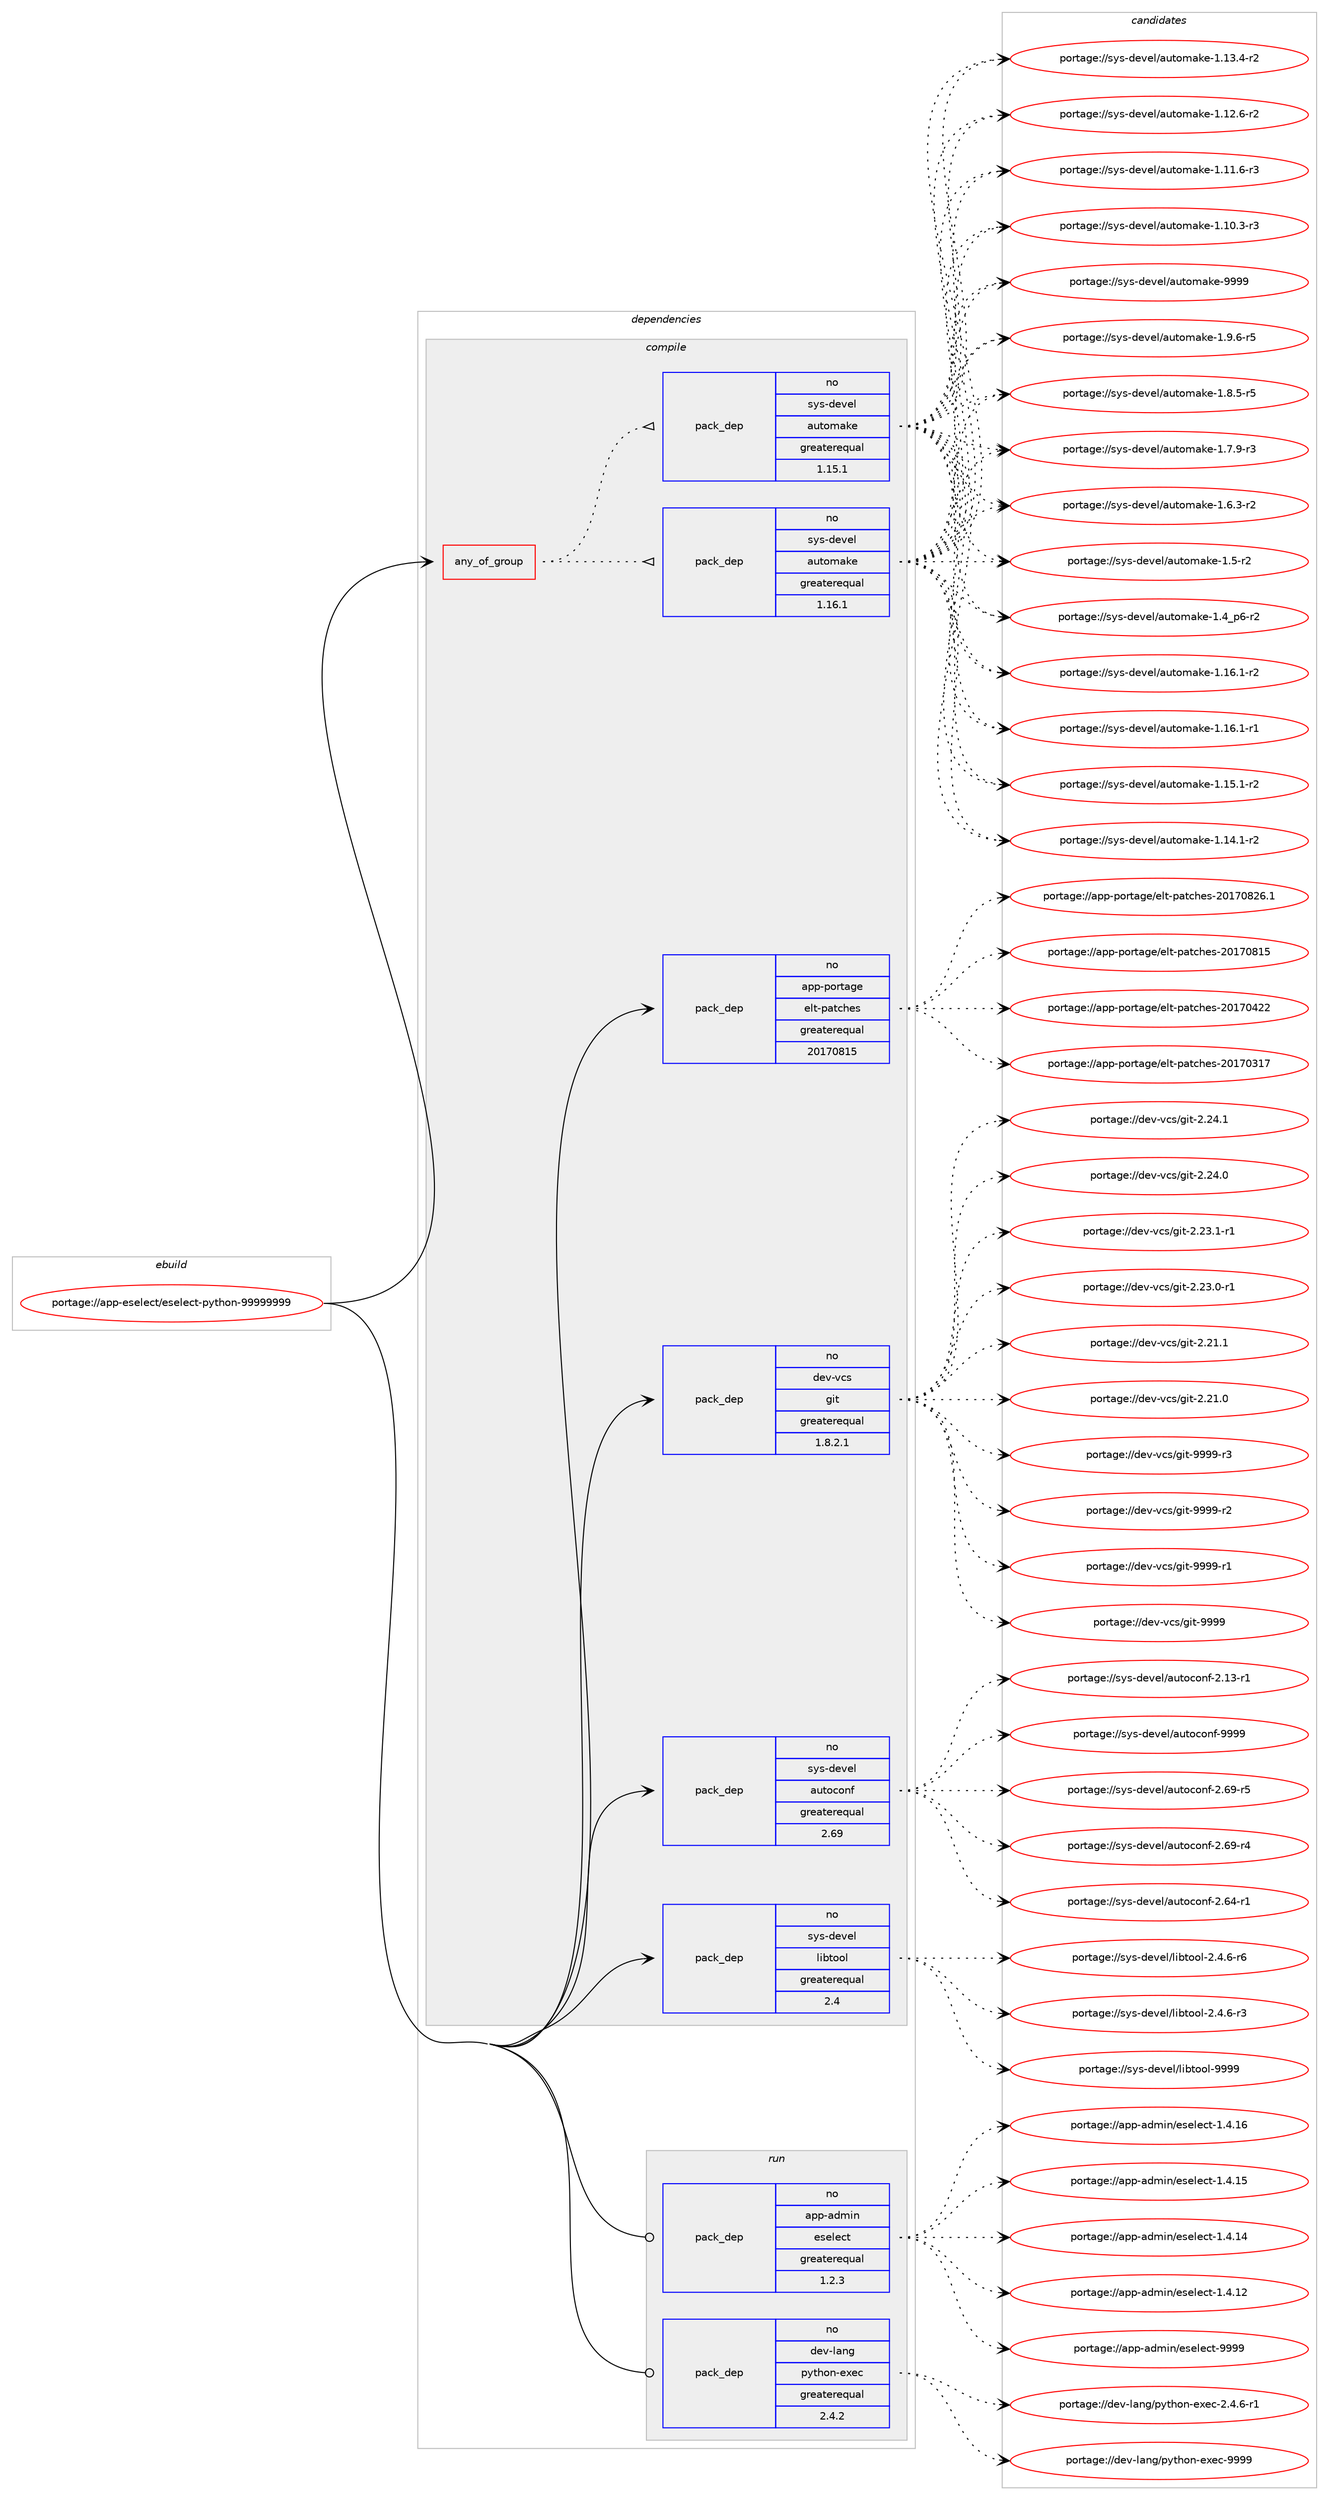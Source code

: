digraph prolog {

# *************
# Graph options
# *************

newrank=true;
concentrate=true;
compound=true;
graph [rankdir=LR,fontname=Helvetica,fontsize=10,ranksep=1.5];#, ranksep=2.5, nodesep=0.2];
edge  [arrowhead=vee];
node  [fontname=Helvetica,fontsize=10];

# **********
# The ebuild
# **********

subgraph cluster_leftcol {
color=gray;
label=<<i>ebuild</i>>;
id [label="portage://app-eselect/eselect-python-99999999", color=red, width=4, href="../app-eselect/eselect-python-99999999.svg"];
}

# ****************
# The dependencies
# ****************

subgraph cluster_midcol {
color=gray;
label=<<i>dependencies</i>>;
subgraph cluster_compile {
fillcolor="#eeeeee";
style=filled;
label=<<i>compile</i>>;
subgraph any8041 {
dependency620519 [label=<<TABLE BORDER="0" CELLBORDER="1" CELLSPACING="0" CELLPADDING="4"><TR><TD CELLPADDING="10">any_of_group</TD></TR></TABLE>>, shape=none, color=red];subgraph pack466855 {
dependency620520 [label=<<TABLE BORDER="0" CELLBORDER="1" CELLSPACING="0" CELLPADDING="4" WIDTH="220"><TR><TD ROWSPAN="6" CELLPADDING="30">pack_dep</TD></TR><TR><TD WIDTH="110">no</TD></TR><TR><TD>sys-devel</TD></TR><TR><TD>automake</TD></TR><TR><TD>greaterequal</TD></TR><TR><TD>1.16.1</TD></TR></TABLE>>, shape=none, color=blue];
}
dependency620519:e -> dependency620520:w [weight=20,style="dotted",arrowhead="oinv"];
subgraph pack466856 {
dependency620521 [label=<<TABLE BORDER="0" CELLBORDER="1" CELLSPACING="0" CELLPADDING="4" WIDTH="220"><TR><TD ROWSPAN="6" CELLPADDING="30">pack_dep</TD></TR><TR><TD WIDTH="110">no</TD></TR><TR><TD>sys-devel</TD></TR><TR><TD>automake</TD></TR><TR><TD>greaterequal</TD></TR><TR><TD>1.15.1</TD></TR></TABLE>>, shape=none, color=blue];
}
dependency620519:e -> dependency620521:w [weight=20,style="dotted",arrowhead="oinv"];
}
id:e -> dependency620519:w [weight=20,style="solid",arrowhead="vee"];
subgraph pack466857 {
dependency620522 [label=<<TABLE BORDER="0" CELLBORDER="1" CELLSPACING="0" CELLPADDING="4" WIDTH="220"><TR><TD ROWSPAN="6" CELLPADDING="30">pack_dep</TD></TR><TR><TD WIDTH="110">no</TD></TR><TR><TD>app-portage</TD></TR><TR><TD>elt-patches</TD></TR><TR><TD>greaterequal</TD></TR><TR><TD>20170815</TD></TR></TABLE>>, shape=none, color=blue];
}
id:e -> dependency620522:w [weight=20,style="solid",arrowhead="vee"];
subgraph pack466858 {
dependency620523 [label=<<TABLE BORDER="0" CELLBORDER="1" CELLSPACING="0" CELLPADDING="4" WIDTH="220"><TR><TD ROWSPAN="6" CELLPADDING="30">pack_dep</TD></TR><TR><TD WIDTH="110">no</TD></TR><TR><TD>dev-vcs</TD></TR><TR><TD>git</TD></TR><TR><TD>greaterequal</TD></TR><TR><TD>1.8.2.1</TD></TR></TABLE>>, shape=none, color=blue];
}
id:e -> dependency620523:w [weight=20,style="solid",arrowhead="vee"];
subgraph pack466859 {
dependency620524 [label=<<TABLE BORDER="0" CELLBORDER="1" CELLSPACING="0" CELLPADDING="4" WIDTH="220"><TR><TD ROWSPAN="6" CELLPADDING="30">pack_dep</TD></TR><TR><TD WIDTH="110">no</TD></TR><TR><TD>sys-devel</TD></TR><TR><TD>autoconf</TD></TR><TR><TD>greaterequal</TD></TR><TR><TD>2.69</TD></TR></TABLE>>, shape=none, color=blue];
}
id:e -> dependency620524:w [weight=20,style="solid",arrowhead="vee"];
subgraph pack466860 {
dependency620525 [label=<<TABLE BORDER="0" CELLBORDER="1" CELLSPACING="0" CELLPADDING="4" WIDTH="220"><TR><TD ROWSPAN="6" CELLPADDING="30">pack_dep</TD></TR><TR><TD WIDTH="110">no</TD></TR><TR><TD>sys-devel</TD></TR><TR><TD>libtool</TD></TR><TR><TD>greaterequal</TD></TR><TR><TD>2.4</TD></TR></TABLE>>, shape=none, color=blue];
}
id:e -> dependency620525:w [weight=20,style="solid",arrowhead="vee"];
}
subgraph cluster_compileandrun {
fillcolor="#eeeeee";
style=filled;
label=<<i>compile and run</i>>;
}
subgraph cluster_run {
fillcolor="#eeeeee";
style=filled;
label=<<i>run</i>>;
subgraph pack466861 {
dependency620526 [label=<<TABLE BORDER="0" CELLBORDER="1" CELLSPACING="0" CELLPADDING="4" WIDTH="220"><TR><TD ROWSPAN="6" CELLPADDING="30">pack_dep</TD></TR><TR><TD WIDTH="110">no</TD></TR><TR><TD>app-admin</TD></TR><TR><TD>eselect</TD></TR><TR><TD>greaterequal</TD></TR><TR><TD>1.2.3</TD></TR></TABLE>>, shape=none, color=blue];
}
id:e -> dependency620526:w [weight=20,style="solid",arrowhead="odot"];
subgraph pack466862 {
dependency620527 [label=<<TABLE BORDER="0" CELLBORDER="1" CELLSPACING="0" CELLPADDING="4" WIDTH="220"><TR><TD ROWSPAN="6" CELLPADDING="30">pack_dep</TD></TR><TR><TD WIDTH="110">no</TD></TR><TR><TD>dev-lang</TD></TR><TR><TD>python-exec</TD></TR><TR><TD>greaterequal</TD></TR><TR><TD>2.4.2</TD></TR></TABLE>>, shape=none, color=blue];
}
id:e -> dependency620527:w [weight=20,style="solid",arrowhead="odot"];
}
}

# **************
# The candidates
# **************

subgraph cluster_choices {
rank=same;
color=gray;
label=<<i>candidates</i>>;

subgraph choice466855 {
color=black;
nodesep=1;
choice115121115451001011181011084797117116111109971071014557575757 [label="portage://sys-devel/automake-9999", color=red, width=4,href="../sys-devel/automake-9999.svg"];
choice115121115451001011181011084797117116111109971071014549465746544511453 [label="portage://sys-devel/automake-1.9.6-r5", color=red, width=4,href="../sys-devel/automake-1.9.6-r5.svg"];
choice115121115451001011181011084797117116111109971071014549465646534511453 [label="portage://sys-devel/automake-1.8.5-r5", color=red, width=4,href="../sys-devel/automake-1.8.5-r5.svg"];
choice115121115451001011181011084797117116111109971071014549465546574511451 [label="portage://sys-devel/automake-1.7.9-r3", color=red, width=4,href="../sys-devel/automake-1.7.9-r3.svg"];
choice115121115451001011181011084797117116111109971071014549465446514511450 [label="portage://sys-devel/automake-1.6.3-r2", color=red, width=4,href="../sys-devel/automake-1.6.3-r2.svg"];
choice11512111545100101118101108479711711611110997107101454946534511450 [label="portage://sys-devel/automake-1.5-r2", color=red, width=4,href="../sys-devel/automake-1.5-r2.svg"];
choice115121115451001011181011084797117116111109971071014549465295112544511450 [label="portage://sys-devel/automake-1.4_p6-r2", color=red, width=4,href="../sys-devel/automake-1.4_p6-r2.svg"];
choice11512111545100101118101108479711711611110997107101454946495446494511450 [label="portage://sys-devel/automake-1.16.1-r2", color=red, width=4,href="../sys-devel/automake-1.16.1-r2.svg"];
choice11512111545100101118101108479711711611110997107101454946495446494511449 [label="portage://sys-devel/automake-1.16.1-r1", color=red, width=4,href="../sys-devel/automake-1.16.1-r1.svg"];
choice11512111545100101118101108479711711611110997107101454946495346494511450 [label="portage://sys-devel/automake-1.15.1-r2", color=red, width=4,href="../sys-devel/automake-1.15.1-r2.svg"];
choice11512111545100101118101108479711711611110997107101454946495246494511450 [label="portage://sys-devel/automake-1.14.1-r2", color=red, width=4,href="../sys-devel/automake-1.14.1-r2.svg"];
choice11512111545100101118101108479711711611110997107101454946495146524511450 [label="portage://sys-devel/automake-1.13.4-r2", color=red, width=4,href="../sys-devel/automake-1.13.4-r2.svg"];
choice11512111545100101118101108479711711611110997107101454946495046544511450 [label="portage://sys-devel/automake-1.12.6-r2", color=red, width=4,href="../sys-devel/automake-1.12.6-r2.svg"];
choice11512111545100101118101108479711711611110997107101454946494946544511451 [label="portage://sys-devel/automake-1.11.6-r3", color=red, width=4,href="../sys-devel/automake-1.11.6-r3.svg"];
choice11512111545100101118101108479711711611110997107101454946494846514511451 [label="portage://sys-devel/automake-1.10.3-r3", color=red, width=4,href="../sys-devel/automake-1.10.3-r3.svg"];
dependency620520:e -> choice115121115451001011181011084797117116111109971071014557575757:w [style=dotted,weight="100"];
dependency620520:e -> choice115121115451001011181011084797117116111109971071014549465746544511453:w [style=dotted,weight="100"];
dependency620520:e -> choice115121115451001011181011084797117116111109971071014549465646534511453:w [style=dotted,weight="100"];
dependency620520:e -> choice115121115451001011181011084797117116111109971071014549465546574511451:w [style=dotted,weight="100"];
dependency620520:e -> choice115121115451001011181011084797117116111109971071014549465446514511450:w [style=dotted,weight="100"];
dependency620520:e -> choice11512111545100101118101108479711711611110997107101454946534511450:w [style=dotted,weight="100"];
dependency620520:e -> choice115121115451001011181011084797117116111109971071014549465295112544511450:w [style=dotted,weight="100"];
dependency620520:e -> choice11512111545100101118101108479711711611110997107101454946495446494511450:w [style=dotted,weight="100"];
dependency620520:e -> choice11512111545100101118101108479711711611110997107101454946495446494511449:w [style=dotted,weight="100"];
dependency620520:e -> choice11512111545100101118101108479711711611110997107101454946495346494511450:w [style=dotted,weight="100"];
dependency620520:e -> choice11512111545100101118101108479711711611110997107101454946495246494511450:w [style=dotted,weight="100"];
dependency620520:e -> choice11512111545100101118101108479711711611110997107101454946495146524511450:w [style=dotted,weight="100"];
dependency620520:e -> choice11512111545100101118101108479711711611110997107101454946495046544511450:w [style=dotted,weight="100"];
dependency620520:e -> choice11512111545100101118101108479711711611110997107101454946494946544511451:w [style=dotted,weight="100"];
dependency620520:e -> choice11512111545100101118101108479711711611110997107101454946494846514511451:w [style=dotted,weight="100"];
}
subgraph choice466856 {
color=black;
nodesep=1;
choice115121115451001011181011084797117116111109971071014557575757 [label="portage://sys-devel/automake-9999", color=red, width=4,href="../sys-devel/automake-9999.svg"];
choice115121115451001011181011084797117116111109971071014549465746544511453 [label="portage://sys-devel/automake-1.9.6-r5", color=red, width=4,href="../sys-devel/automake-1.9.6-r5.svg"];
choice115121115451001011181011084797117116111109971071014549465646534511453 [label="portage://sys-devel/automake-1.8.5-r5", color=red, width=4,href="../sys-devel/automake-1.8.5-r5.svg"];
choice115121115451001011181011084797117116111109971071014549465546574511451 [label="portage://sys-devel/automake-1.7.9-r3", color=red, width=4,href="../sys-devel/automake-1.7.9-r3.svg"];
choice115121115451001011181011084797117116111109971071014549465446514511450 [label="portage://sys-devel/automake-1.6.3-r2", color=red, width=4,href="../sys-devel/automake-1.6.3-r2.svg"];
choice11512111545100101118101108479711711611110997107101454946534511450 [label="portage://sys-devel/automake-1.5-r2", color=red, width=4,href="../sys-devel/automake-1.5-r2.svg"];
choice115121115451001011181011084797117116111109971071014549465295112544511450 [label="portage://sys-devel/automake-1.4_p6-r2", color=red, width=4,href="../sys-devel/automake-1.4_p6-r2.svg"];
choice11512111545100101118101108479711711611110997107101454946495446494511450 [label="portage://sys-devel/automake-1.16.1-r2", color=red, width=4,href="../sys-devel/automake-1.16.1-r2.svg"];
choice11512111545100101118101108479711711611110997107101454946495446494511449 [label="portage://sys-devel/automake-1.16.1-r1", color=red, width=4,href="../sys-devel/automake-1.16.1-r1.svg"];
choice11512111545100101118101108479711711611110997107101454946495346494511450 [label="portage://sys-devel/automake-1.15.1-r2", color=red, width=4,href="../sys-devel/automake-1.15.1-r2.svg"];
choice11512111545100101118101108479711711611110997107101454946495246494511450 [label="portage://sys-devel/automake-1.14.1-r2", color=red, width=4,href="../sys-devel/automake-1.14.1-r2.svg"];
choice11512111545100101118101108479711711611110997107101454946495146524511450 [label="portage://sys-devel/automake-1.13.4-r2", color=red, width=4,href="../sys-devel/automake-1.13.4-r2.svg"];
choice11512111545100101118101108479711711611110997107101454946495046544511450 [label="portage://sys-devel/automake-1.12.6-r2", color=red, width=4,href="../sys-devel/automake-1.12.6-r2.svg"];
choice11512111545100101118101108479711711611110997107101454946494946544511451 [label="portage://sys-devel/automake-1.11.6-r3", color=red, width=4,href="../sys-devel/automake-1.11.6-r3.svg"];
choice11512111545100101118101108479711711611110997107101454946494846514511451 [label="portage://sys-devel/automake-1.10.3-r3", color=red, width=4,href="../sys-devel/automake-1.10.3-r3.svg"];
dependency620521:e -> choice115121115451001011181011084797117116111109971071014557575757:w [style=dotted,weight="100"];
dependency620521:e -> choice115121115451001011181011084797117116111109971071014549465746544511453:w [style=dotted,weight="100"];
dependency620521:e -> choice115121115451001011181011084797117116111109971071014549465646534511453:w [style=dotted,weight="100"];
dependency620521:e -> choice115121115451001011181011084797117116111109971071014549465546574511451:w [style=dotted,weight="100"];
dependency620521:e -> choice115121115451001011181011084797117116111109971071014549465446514511450:w [style=dotted,weight="100"];
dependency620521:e -> choice11512111545100101118101108479711711611110997107101454946534511450:w [style=dotted,weight="100"];
dependency620521:e -> choice115121115451001011181011084797117116111109971071014549465295112544511450:w [style=dotted,weight="100"];
dependency620521:e -> choice11512111545100101118101108479711711611110997107101454946495446494511450:w [style=dotted,weight="100"];
dependency620521:e -> choice11512111545100101118101108479711711611110997107101454946495446494511449:w [style=dotted,weight="100"];
dependency620521:e -> choice11512111545100101118101108479711711611110997107101454946495346494511450:w [style=dotted,weight="100"];
dependency620521:e -> choice11512111545100101118101108479711711611110997107101454946495246494511450:w [style=dotted,weight="100"];
dependency620521:e -> choice11512111545100101118101108479711711611110997107101454946495146524511450:w [style=dotted,weight="100"];
dependency620521:e -> choice11512111545100101118101108479711711611110997107101454946495046544511450:w [style=dotted,weight="100"];
dependency620521:e -> choice11512111545100101118101108479711711611110997107101454946494946544511451:w [style=dotted,weight="100"];
dependency620521:e -> choice11512111545100101118101108479711711611110997107101454946494846514511451:w [style=dotted,weight="100"];
}
subgraph choice466857 {
color=black;
nodesep=1;
choice971121124511211111411697103101471011081164511297116991041011154550484955485650544649 [label="portage://app-portage/elt-patches-20170826.1", color=red, width=4,href="../app-portage/elt-patches-20170826.1.svg"];
choice97112112451121111141169710310147101108116451129711699104101115455048495548564953 [label="portage://app-portage/elt-patches-20170815", color=red, width=4,href="../app-portage/elt-patches-20170815.svg"];
choice97112112451121111141169710310147101108116451129711699104101115455048495548525050 [label="portage://app-portage/elt-patches-20170422", color=red, width=4,href="../app-portage/elt-patches-20170422.svg"];
choice97112112451121111141169710310147101108116451129711699104101115455048495548514955 [label="portage://app-portage/elt-patches-20170317", color=red, width=4,href="../app-portage/elt-patches-20170317.svg"];
dependency620522:e -> choice971121124511211111411697103101471011081164511297116991041011154550484955485650544649:w [style=dotted,weight="100"];
dependency620522:e -> choice97112112451121111141169710310147101108116451129711699104101115455048495548564953:w [style=dotted,weight="100"];
dependency620522:e -> choice97112112451121111141169710310147101108116451129711699104101115455048495548525050:w [style=dotted,weight="100"];
dependency620522:e -> choice97112112451121111141169710310147101108116451129711699104101115455048495548514955:w [style=dotted,weight="100"];
}
subgraph choice466858 {
color=black;
nodesep=1;
choice10010111845118991154710310511645575757574511451 [label="portage://dev-vcs/git-9999-r3", color=red, width=4,href="../dev-vcs/git-9999-r3.svg"];
choice10010111845118991154710310511645575757574511450 [label="portage://dev-vcs/git-9999-r2", color=red, width=4,href="../dev-vcs/git-9999-r2.svg"];
choice10010111845118991154710310511645575757574511449 [label="portage://dev-vcs/git-9999-r1", color=red, width=4,href="../dev-vcs/git-9999-r1.svg"];
choice1001011184511899115471031051164557575757 [label="portage://dev-vcs/git-9999", color=red, width=4,href="../dev-vcs/git-9999.svg"];
choice10010111845118991154710310511645504650524649 [label="portage://dev-vcs/git-2.24.1", color=red, width=4,href="../dev-vcs/git-2.24.1.svg"];
choice10010111845118991154710310511645504650524648 [label="portage://dev-vcs/git-2.24.0", color=red, width=4,href="../dev-vcs/git-2.24.0.svg"];
choice100101118451189911547103105116455046505146494511449 [label="portage://dev-vcs/git-2.23.1-r1", color=red, width=4,href="../dev-vcs/git-2.23.1-r1.svg"];
choice100101118451189911547103105116455046505146484511449 [label="portage://dev-vcs/git-2.23.0-r1", color=red, width=4,href="../dev-vcs/git-2.23.0-r1.svg"];
choice10010111845118991154710310511645504650494649 [label="portage://dev-vcs/git-2.21.1", color=red, width=4,href="../dev-vcs/git-2.21.1.svg"];
choice10010111845118991154710310511645504650494648 [label="portage://dev-vcs/git-2.21.0", color=red, width=4,href="../dev-vcs/git-2.21.0.svg"];
dependency620523:e -> choice10010111845118991154710310511645575757574511451:w [style=dotted,weight="100"];
dependency620523:e -> choice10010111845118991154710310511645575757574511450:w [style=dotted,weight="100"];
dependency620523:e -> choice10010111845118991154710310511645575757574511449:w [style=dotted,weight="100"];
dependency620523:e -> choice1001011184511899115471031051164557575757:w [style=dotted,weight="100"];
dependency620523:e -> choice10010111845118991154710310511645504650524649:w [style=dotted,weight="100"];
dependency620523:e -> choice10010111845118991154710310511645504650524648:w [style=dotted,weight="100"];
dependency620523:e -> choice100101118451189911547103105116455046505146494511449:w [style=dotted,weight="100"];
dependency620523:e -> choice100101118451189911547103105116455046505146484511449:w [style=dotted,weight="100"];
dependency620523:e -> choice10010111845118991154710310511645504650494649:w [style=dotted,weight="100"];
dependency620523:e -> choice10010111845118991154710310511645504650494648:w [style=dotted,weight="100"];
}
subgraph choice466859 {
color=black;
nodesep=1;
choice115121115451001011181011084797117116111991111101024557575757 [label="portage://sys-devel/autoconf-9999", color=red, width=4,href="../sys-devel/autoconf-9999.svg"];
choice1151211154510010111810110847971171161119911111010245504654574511453 [label="portage://sys-devel/autoconf-2.69-r5", color=red, width=4,href="../sys-devel/autoconf-2.69-r5.svg"];
choice1151211154510010111810110847971171161119911111010245504654574511452 [label="portage://sys-devel/autoconf-2.69-r4", color=red, width=4,href="../sys-devel/autoconf-2.69-r4.svg"];
choice1151211154510010111810110847971171161119911111010245504654524511449 [label="portage://sys-devel/autoconf-2.64-r1", color=red, width=4,href="../sys-devel/autoconf-2.64-r1.svg"];
choice1151211154510010111810110847971171161119911111010245504649514511449 [label="portage://sys-devel/autoconf-2.13-r1", color=red, width=4,href="../sys-devel/autoconf-2.13-r1.svg"];
dependency620524:e -> choice115121115451001011181011084797117116111991111101024557575757:w [style=dotted,weight="100"];
dependency620524:e -> choice1151211154510010111810110847971171161119911111010245504654574511453:w [style=dotted,weight="100"];
dependency620524:e -> choice1151211154510010111810110847971171161119911111010245504654574511452:w [style=dotted,weight="100"];
dependency620524:e -> choice1151211154510010111810110847971171161119911111010245504654524511449:w [style=dotted,weight="100"];
dependency620524:e -> choice1151211154510010111810110847971171161119911111010245504649514511449:w [style=dotted,weight="100"];
}
subgraph choice466860 {
color=black;
nodesep=1;
choice1151211154510010111810110847108105981161111111084557575757 [label="portage://sys-devel/libtool-9999", color=red, width=4,href="../sys-devel/libtool-9999.svg"];
choice1151211154510010111810110847108105981161111111084550465246544511454 [label="portage://sys-devel/libtool-2.4.6-r6", color=red, width=4,href="../sys-devel/libtool-2.4.6-r6.svg"];
choice1151211154510010111810110847108105981161111111084550465246544511451 [label="portage://sys-devel/libtool-2.4.6-r3", color=red, width=4,href="../sys-devel/libtool-2.4.6-r3.svg"];
dependency620525:e -> choice1151211154510010111810110847108105981161111111084557575757:w [style=dotted,weight="100"];
dependency620525:e -> choice1151211154510010111810110847108105981161111111084550465246544511454:w [style=dotted,weight="100"];
dependency620525:e -> choice1151211154510010111810110847108105981161111111084550465246544511451:w [style=dotted,weight="100"];
}
subgraph choice466861 {
color=black;
nodesep=1;
choice97112112459710010910511047101115101108101991164557575757 [label="portage://app-admin/eselect-9999", color=red, width=4,href="../app-admin/eselect-9999.svg"];
choice971121124597100109105110471011151011081019911645494652464954 [label="portage://app-admin/eselect-1.4.16", color=red, width=4,href="../app-admin/eselect-1.4.16.svg"];
choice971121124597100109105110471011151011081019911645494652464953 [label="portage://app-admin/eselect-1.4.15", color=red, width=4,href="../app-admin/eselect-1.4.15.svg"];
choice971121124597100109105110471011151011081019911645494652464952 [label="portage://app-admin/eselect-1.4.14", color=red, width=4,href="../app-admin/eselect-1.4.14.svg"];
choice971121124597100109105110471011151011081019911645494652464950 [label="portage://app-admin/eselect-1.4.12", color=red, width=4,href="../app-admin/eselect-1.4.12.svg"];
dependency620526:e -> choice97112112459710010910511047101115101108101991164557575757:w [style=dotted,weight="100"];
dependency620526:e -> choice971121124597100109105110471011151011081019911645494652464954:w [style=dotted,weight="100"];
dependency620526:e -> choice971121124597100109105110471011151011081019911645494652464953:w [style=dotted,weight="100"];
dependency620526:e -> choice971121124597100109105110471011151011081019911645494652464952:w [style=dotted,weight="100"];
dependency620526:e -> choice971121124597100109105110471011151011081019911645494652464950:w [style=dotted,weight="100"];
}
subgraph choice466862 {
color=black;
nodesep=1;
choice10010111845108971101034711212111610411111045101120101994557575757 [label="portage://dev-lang/python-exec-9999", color=red, width=4,href="../dev-lang/python-exec-9999.svg"];
choice10010111845108971101034711212111610411111045101120101994550465246544511449 [label="portage://dev-lang/python-exec-2.4.6-r1", color=red, width=4,href="../dev-lang/python-exec-2.4.6-r1.svg"];
dependency620527:e -> choice10010111845108971101034711212111610411111045101120101994557575757:w [style=dotted,weight="100"];
dependency620527:e -> choice10010111845108971101034711212111610411111045101120101994550465246544511449:w [style=dotted,weight="100"];
}
}

}
